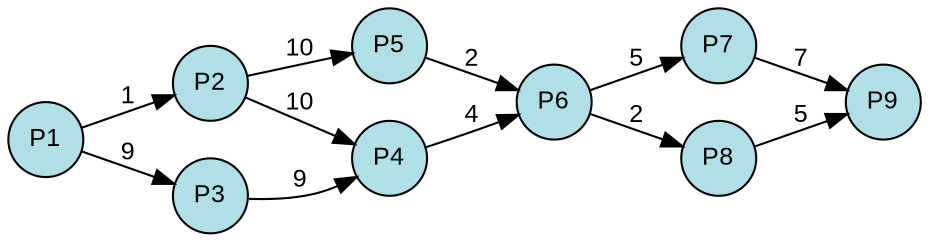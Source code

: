 digraph {
  splines=true;
node [margin=0 fontname=arial fontcolor=black fontsize=12 shape=circle width=0.5 fixedsize=true style=filled fillcolor=powderblue]
  1 [label="P1"]
  2 [label="P2"]
  3 [label="P3"]
  4 [label="P4"]
  5 [label="P5"]
  6 [label="P6"]
  7 [label="P7"]
  8 [label="P8"]
  9 [label="P9"]
rankdir=LR
edge [margin=0 fontname=arial fontcolor=black fontsize=12]
	1 -> 2 [label="1"]
	1 -> 3 [label="9"]
	2 -> 4 [label="10"]
	3 -> 4 [label="9"]
	2 -> 5 [label="10"]
	4 -> 6 [label="4"]
	5 -> 6 [label="2"]
	6 -> 7 [label="5"]
	6 -> 8 [label="2"]
	7 -> 9 [label="7"]
	8 -> 9 [label="5"]
	{rank=same  1 }
	{rank=same  2, 3 }
	{rank=same  4, 5 }
	{rank=same  6 }
	{rank=same  7, 8 }
	{rank=same  9 }
} 
